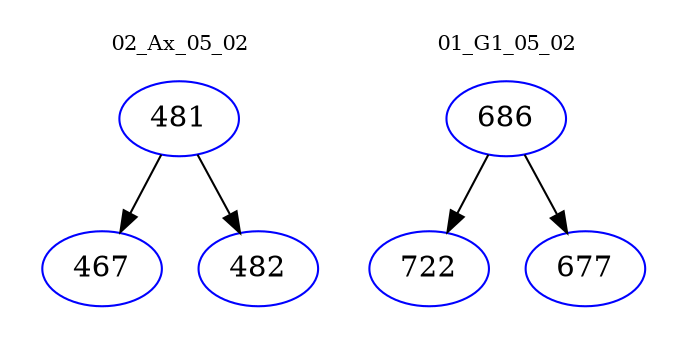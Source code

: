 digraph{
subgraph cluster_0 {
color = white
label = "02_Ax_05_02";
fontsize=10;
T0_481 [label="481", color="blue"]
T0_481 -> T0_467 [color="black"]
T0_467 [label="467", color="blue"]
T0_481 -> T0_482 [color="black"]
T0_482 [label="482", color="blue"]
}
subgraph cluster_1 {
color = white
label = "01_G1_05_02";
fontsize=10;
T1_686 [label="686", color="blue"]
T1_686 -> T1_722 [color="black"]
T1_722 [label="722", color="blue"]
T1_686 -> T1_677 [color="black"]
T1_677 [label="677", color="blue"]
}
}
